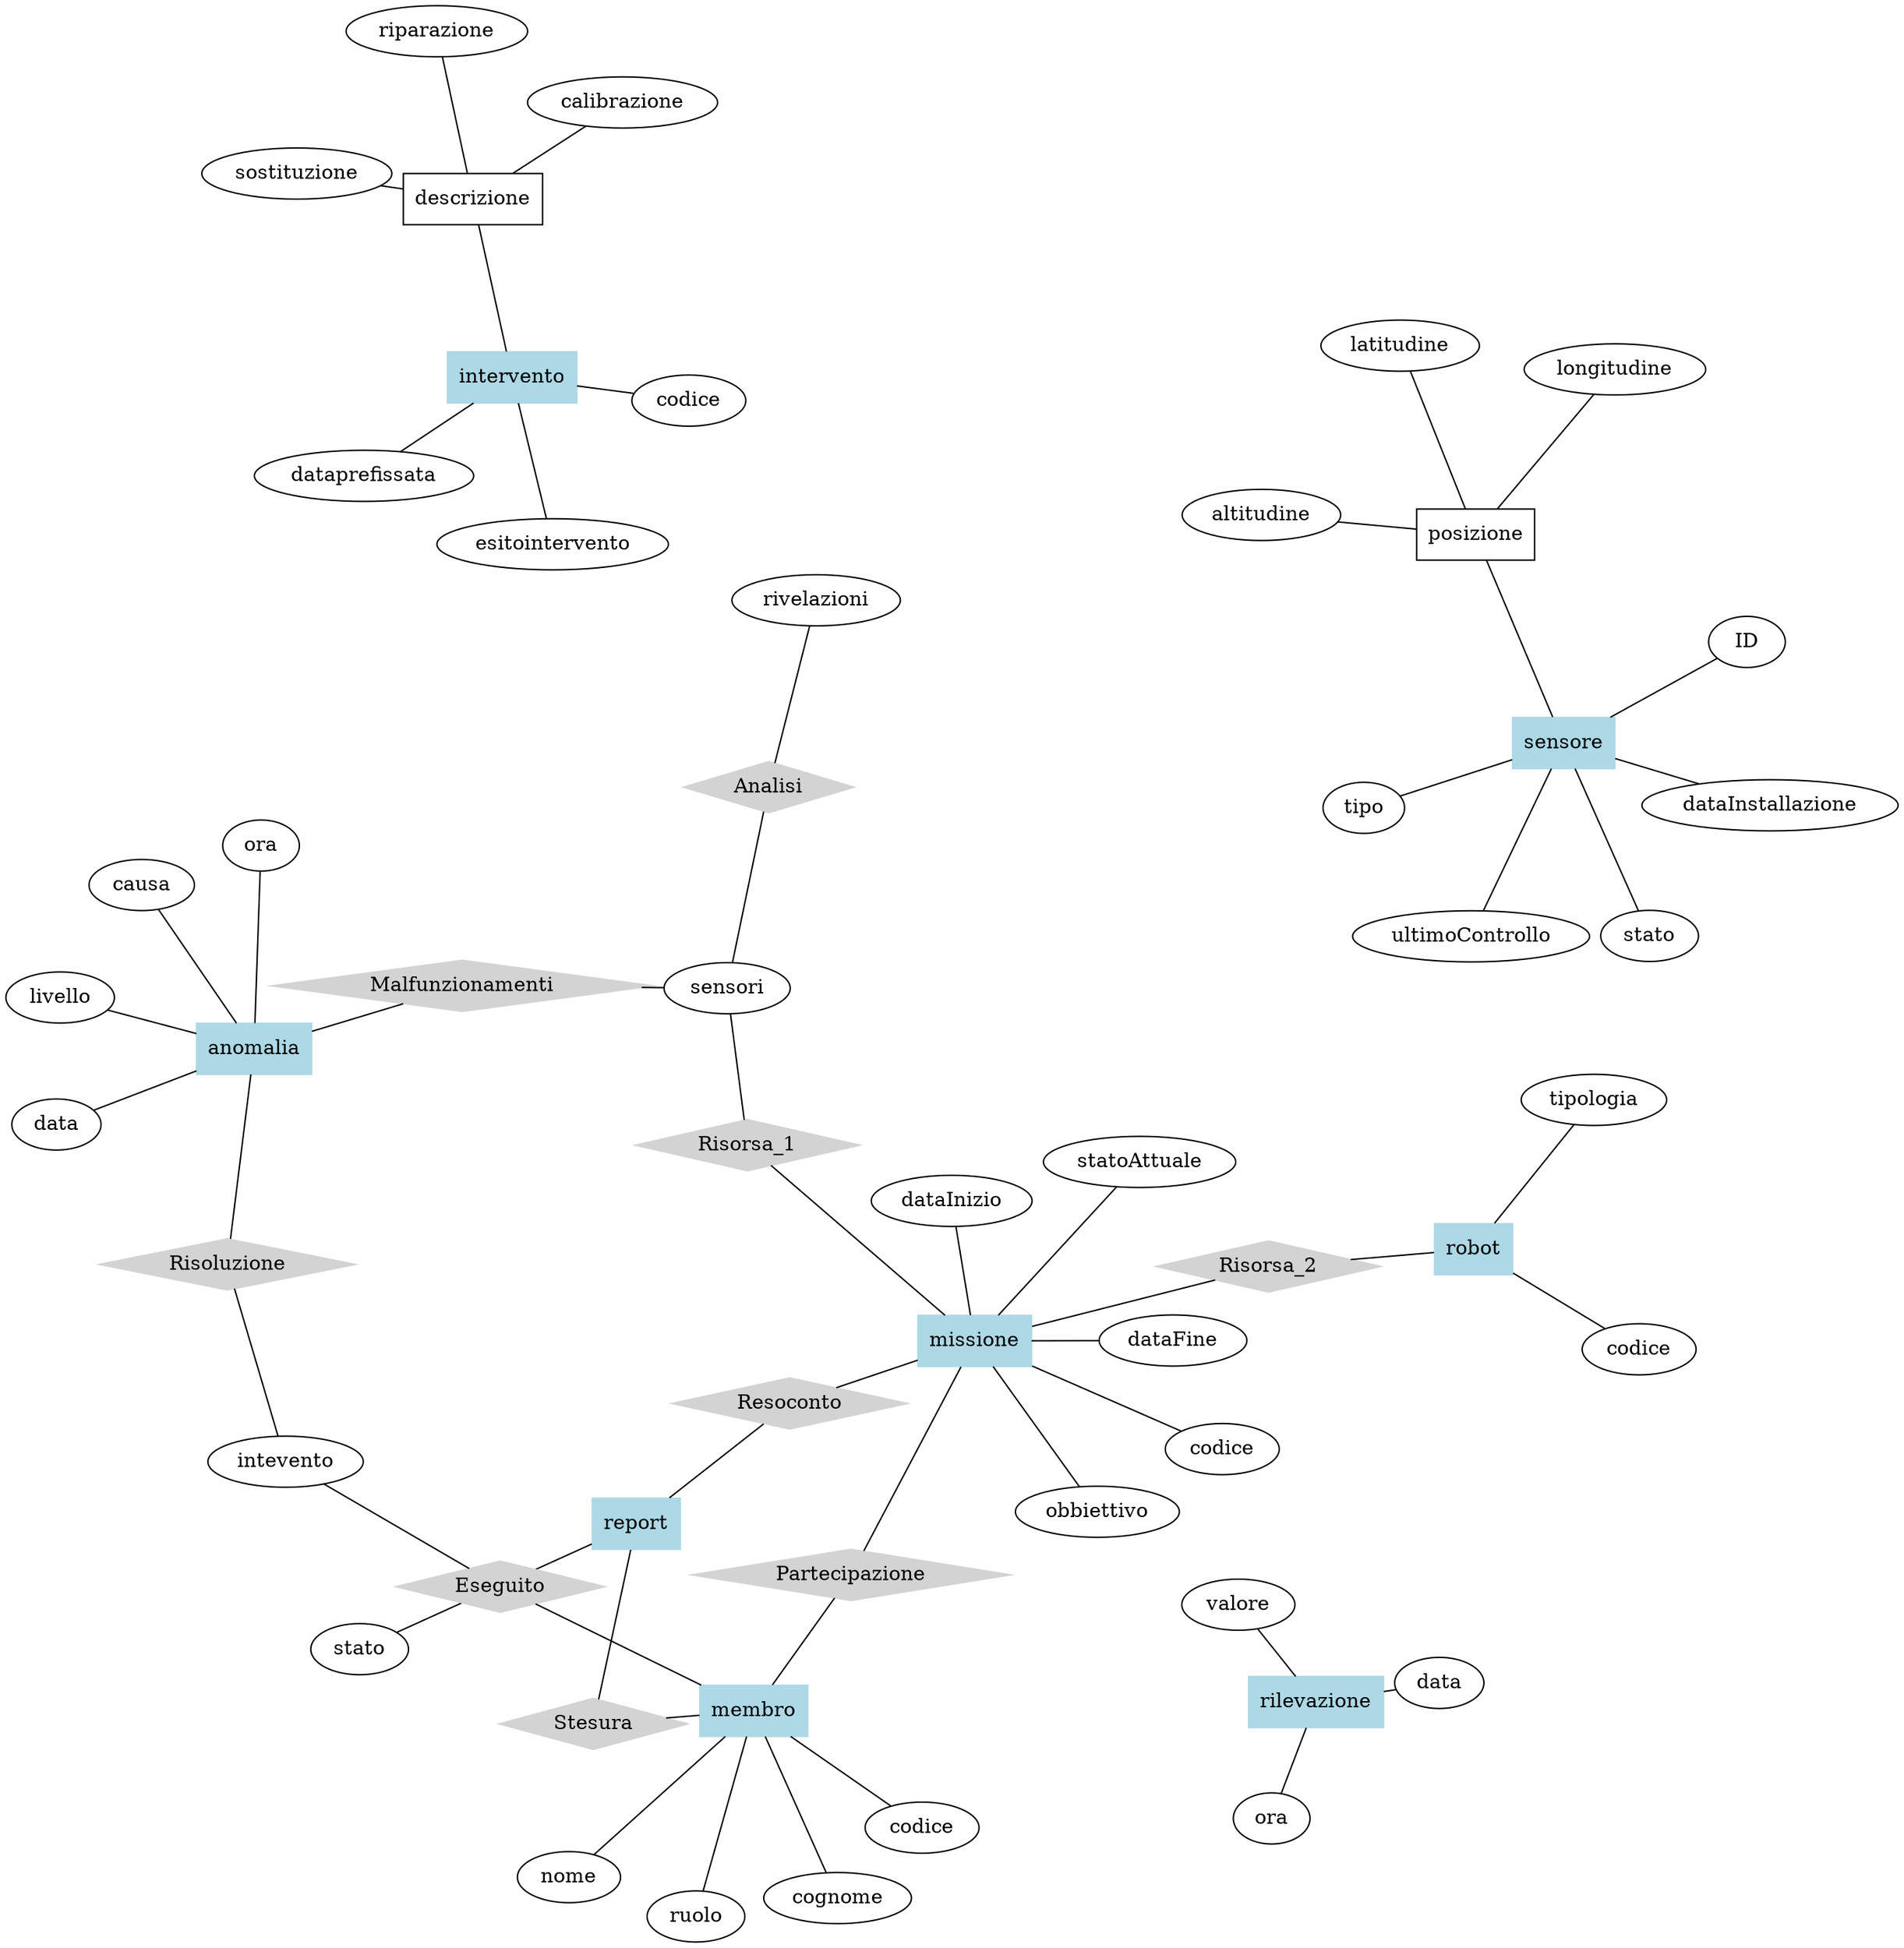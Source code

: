 graph ER {
    layout=neato;
    overlap=false;
    // Entità
    /// Missione
    missione[shape="box", style=filled, color="lightblue"];
    missione_codice[label="codice"];
    missione_obbiettivo[label="obbiettivo"];
    missione_statoattuale[label="statoAttuale"];
    missione_dataFine[label="dataFine"];
    missione_dataInizio[label="dataInizio"];
    missione -- missione_codice;
    missione -- missione_obbiettivo;
    missione -- missione_statoattuale;
    missione -- missione_dataFine;
    missione -- missione_dataInizio;
    /// Membri dell'Equipaggio
    membro[shape="box", style=filled, color="lightblue"];
    membro_codice[label="codice"];
    membro_nome[label="nome"];
    membro_cognome[label="cognome"];
    membro_ruolo[label="ruolo"];
    membro -- membro_codice;
    membro -- membro_nome;
    membro -- membro_cognome;
    membro -- membro_ruolo;
    /// Sensori
    sensore[shape="box", style=filled, color="lightblue"];
    sensore_ID[label="ID"];
    sensore_posizione[shape="box", label="posizione"];
    sensore_pos_latitudine[label="latitudine"];
    sensore_pos_longitudine[label="longitudine"];
    sensore_pos_altitudine[label="altitudine"];
    sensore_tipo[label="tipo"];
    sensore_dataInstallazione[label="dataInstallazione"];
    sensore_ultimoControllo[label="ultimoControllo"];
    sensore_stato[label="stato"];
    sensore -- sensore_ID;
    sensore -- sensore_posizione;
    sensore_posizione -- sensore_pos_latitudine;
    sensore_pos_longitudine -- sensore_posizione -- sensore_pos_altitudine;
    sensore -- sensore_tipo;
    sensore -- sensore_dataInstallazione;
    sensore -- sensore_ultimoControllo;
    sensore -- sensore_stato;
    /// Robot
    robot[shape="box", style=filled, color="lightblue"];
    robot_codice[label="codice"];
    robot_tipo[label="tipologia"];
    robot_codice -- robot -- robot_tipo;
    /// Rilevazione
    rilevazione[shape="box", style=filled, color="lightblue"];
    rilevazione_data[label="data"];
    rilevazione_ora[label="ora"];
    rilevazione_valore[label="valore"];
    rilevazione_data -- rilevazione -- rilevazione_ora;
    rilevazione -- rilevazione_valore;
    /// Anomalia
    anomalia[shape="box", style=filled, color="lightblue"];
    anomalia_data[label="data"];
    anomalia_ora[label="ora"];
    anomalia_causa[label="causa"];
    anomalia_livello[label="livello"];
    anomalia_data -- anomalia -- anomalia_ora;
    anomalia_causa -- anomalia -- anomalia_livello;
    /// Intervento
    intervento[shape="box", style=filled, color="lightblue"];
    intervento_codice[label="codice"];
    intervento_descrizione[shape="box", label="descrizione"];
    intervento_descrizione_riparazione[label="riparazione"];
    intervento_descrizione_calibrazione[label="calibrazione"];
    intervento_descrizione_sostituzione[label="sostituzione"];
    intervento_dataprefissata[label="dataprefissata"];
    intervento_esitointervento[label="esitointervento"];
    intervento -- intervento_codice;
    intervento -- intervento_descrizione;
    intervento_descrizione_riparazione -- intervento_descrizione -- intervento_descrizione_calibrazione;
    intervento_descrizione_sostituzione -- intervento_descrizione;
    intervento -- intervento_esitointervento;
    intervento -- intervento_dataprefissata;
    /// Report
    report[shape="box", style=filled, color="lightblue"];
    report_statomissione[label="stato"];
    report -- report_statomissione;
    // Relazioni
    /// Resoconto [missione (1,N) - report (1,1)]
    Resoconto[shape="diamond", style=filled, color="lightgray"];
    missione -- Resoconto -- report;
    ///Stesura [membro (1,N) - report (1,N)]
    Stesura[shape="diamond", style=filled, color="lightgray"];
    membro -- Stesura -- report;
    ///Partecipazione [missione (1,N) - membro (1,N)]
    Partecipazione[shape="diamond", style=filled, color="lightgray"];
    missione -- Partecipazione -- membro;
    ///Eseguito [intevento (1,N) - membro (0,N)]
    Eseguito[shape="diamond", style=filled, color="lightgray"];
    intevento -- Eseguito -- membro;
    ///Risorsa_1 [missione (1,N) - sensori (1,N)]
    Risorsa_1[shape="diamond", style=filled, color="lightgray"];
    missione -- Risorsa_1 -- sensori;
    ///Risorsa_2 [missione (1,N) - robot (1,N)]
    Risorsa_2[shape="diamond", style=filled, color="lightgray"];
    missione -- Risorsa_2 -- robot;
    ///Analisi [sensori (1,N) - rivelazioni (1,1)]
    Analisi[shape="diamond", style=filled, color="lightgray"];
    sensori -- Analisi -- rivelazioni;
    ///Malfunzionamenti [sensori (1,N) - anomalia (0,1)]
    Malfunzionamenti[shape="diamond", style=filled, color="lightgray"];
    sensori -- Malfunzionamenti -- anomalia;
    ///Risoluzione [anomalia (1,1) - intevento (1,N,)]
    Risoluzione[shape="diamond", style=filled, color="lightgray"];
    anomalia -- Risoluzione -- intevento;
    // Varie ed Eventuali
}
